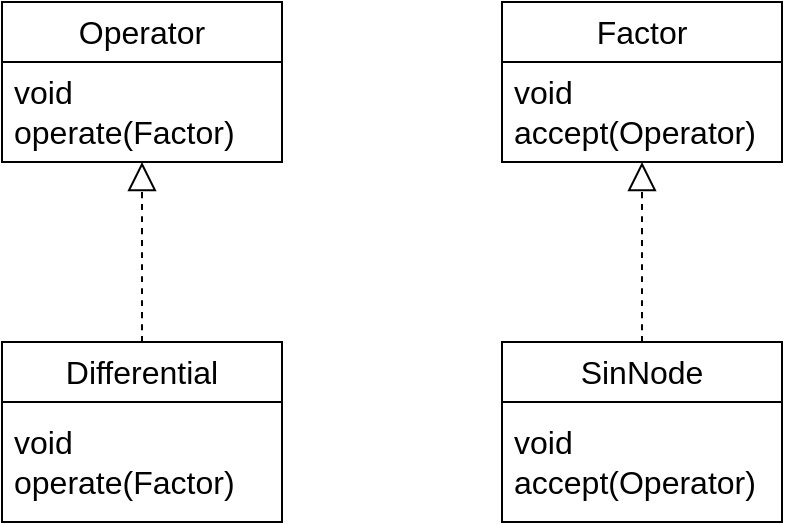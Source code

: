 <mxfile version="20.7.4" type="github">
  <diagram id="C5RBs43oDa-KdzZeNtuy" name="Page-1">
    <mxGraphModel dx="413" dy="493" grid="1" gridSize="10" guides="1" tooltips="1" connect="1" arrows="1" fold="1" page="1" pageScale="1" pageWidth="827" pageHeight="1169" math="0" shadow="0">
      <root>
        <mxCell id="WIyWlLk6GJQsqaUBKTNV-0" />
        <mxCell id="WIyWlLk6GJQsqaUBKTNV-1" parent="WIyWlLk6GJQsqaUBKTNV-0" />
        <mxCell id="qT2lVv8p4bN_Bb8EdEzi-3" value="Operator" style="swimlane;fontStyle=0;childLayout=stackLayout;horizontal=1;startSize=30;horizontalStack=0;resizeParent=1;resizeParentMax=0;resizeLast=0;collapsible=1;marginBottom=0;whiteSpace=wrap;html=1;fontSize=16;" vertex="1" parent="WIyWlLk6GJQsqaUBKTNV-1">
          <mxGeometry x="330" y="90" width="140" height="80" as="geometry" />
        </mxCell>
        <mxCell id="qT2lVv8p4bN_Bb8EdEzi-6" value="void operate(Factor)" style="text;strokeColor=none;fillColor=none;align=left;verticalAlign=middle;spacingLeft=4;spacingRight=4;overflow=hidden;points=[[0,0.5],[1,0.5]];portConstraint=eastwest;rotatable=0;whiteSpace=wrap;html=1;fontSize=16;" vertex="1" parent="qT2lVv8p4bN_Bb8EdEzi-3">
          <mxGeometry y="30" width="140" height="50" as="geometry" />
        </mxCell>
        <mxCell id="qT2lVv8p4bN_Bb8EdEzi-7" value="Differential" style="swimlane;fontStyle=0;childLayout=stackLayout;horizontal=1;startSize=30;horizontalStack=0;resizeParent=1;resizeParentMax=0;resizeLast=0;collapsible=1;marginBottom=0;whiteSpace=wrap;html=1;fontSize=16;" vertex="1" parent="WIyWlLk6GJQsqaUBKTNV-1">
          <mxGeometry x="330" y="260" width="140" height="90" as="geometry" />
        </mxCell>
        <mxCell id="qT2lVv8p4bN_Bb8EdEzi-8" value="void operate(Factor)" style="text;strokeColor=none;fillColor=none;align=left;verticalAlign=middle;spacingLeft=4;spacingRight=4;overflow=hidden;points=[[0,0.5],[1,0.5]];portConstraint=eastwest;rotatable=0;whiteSpace=wrap;html=1;fontSize=16;" vertex="1" parent="qT2lVv8p4bN_Bb8EdEzi-7">
          <mxGeometry y="30" width="140" height="60" as="geometry" />
        </mxCell>
        <mxCell id="qT2lVv8p4bN_Bb8EdEzi-12" value="" style="endArrow=block;dashed=1;endFill=0;endSize=12;html=1;rounded=0;fontSize=12;sourcePerimeterSpacing=8;targetPerimeterSpacing=8;curved=1;exitX=0.5;exitY=0;exitDx=0;exitDy=0;" edge="1" parent="WIyWlLk6GJQsqaUBKTNV-1" source="qT2lVv8p4bN_Bb8EdEzi-7">
          <mxGeometry width="160" relative="1" as="geometry">
            <mxPoint x="402" y="240" as="sourcePoint" />
            <mxPoint x="400" y="170" as="targetPoint" />
          </mxGeometry>
        </mxCell>
        <mxCell id="qT2lVv8p4bN_Bb8EdEzi-13" value="Factor" style="swimlane;fontStyle=0;childLayout=stackLayout;horizontal=1;startSize=30;horizontalStack=0;resizeParent=1;resizeParentMax=0;resizeLast=0;collapsible=1;marginBottom=0;whiteSpace=wrap;html=1;fontSize=16;" vertex="1" parent="WIyWlLk6GJQsqaUBKTNV-1">
          <mxGeometry x="580" y="90" width="140" height="80" as="geometry" />
        </mxCell>
        <mxCell id="qT2lVv8p4bN_Bb8EdEzi-14" value="void accept(Operator)" style="text;strokeColor=none;fillColor=none;align=left;verticalAlign=middle;spacingLeft=4;spacingRight=4;overflow=hidden;points=[[0,0.5],[1,0.5]];portConstraint=eastwest;rotatable=0;whiteSpace=wrap;html=1;fontSize=16;" vertex="1" parent="qT2lVv8p4bN_Bb8EdEzi-13">
          <mxGeometry y="30" width="140" height="50" as="geometry" />
        </mxCell>
        <mxCell id="qT2lVv8p4bN_Bb8EdEzi-15" value="SinNode" style="swimlane;fontStyle=0;childLayout=stackLayout;horizontal=1;startSize=30;horizontalStack=0;resizeParent=1;resizeParentMax=0;resizeLast=0;collapsible=1;marginBottom=0;whiteSpace=wrap;html=1;fontSize=16;" vertex="1" parent="WIyWlLk6GJQsqaUBKTNV-1">
          <mxGeometry x="580" y="260" width="140" height="90" as="geometry" />
        </mxCell>
        <mxCell id="qT2lVv8p4bN_Bb8EdEzi-16" value="void accept(Operator)" style="text;strokeColor=none;fillColor=none;align=left;verticalAlign=middle;spacingLeft=4;spacingRight=4;overflow=hidden;points=[[0,0.5],[1,0.5]];portConstraint=eastwest;rotatable=0;whiteSpace=wrap;html=1;fontSize=16;" vertex="1" parent="qT2lVv8p4bN_Bb8EdEzi-15">
          <mxGeometry y="30" width="140" height="60" as="geometry" />
        </mxCell>
        <mxCell id="qT2lVv8p4bN_Bb8EdEzi-17" value="" style="endArrow=block;dashed=1;endFill=0;endSize=12;html=1;rounded=0;fontSize=12;sourcePerimeterSpacing=8;targetPerimeterSpacing=8;curved=1;exitX=0.5;exitY=0;exitDx=0;exitDy=0;" edge="1" parent="WIyWlLk6GJQsqaUBKTNV-1" source="qT2lVv8p4bN_Bb8EdEzi-15">
          <mxGeometry width="160" relative="1" as="geometry">
            <mxPoint x="652" y="240" as="sourcePoint" />
            <mxPoint x="650.0" y="170" as="targetPoint" />
          </mxGeometry>
        </mxCell>
      </root>
    </mxGraphModel>
  </diagram>
</mxfile>
